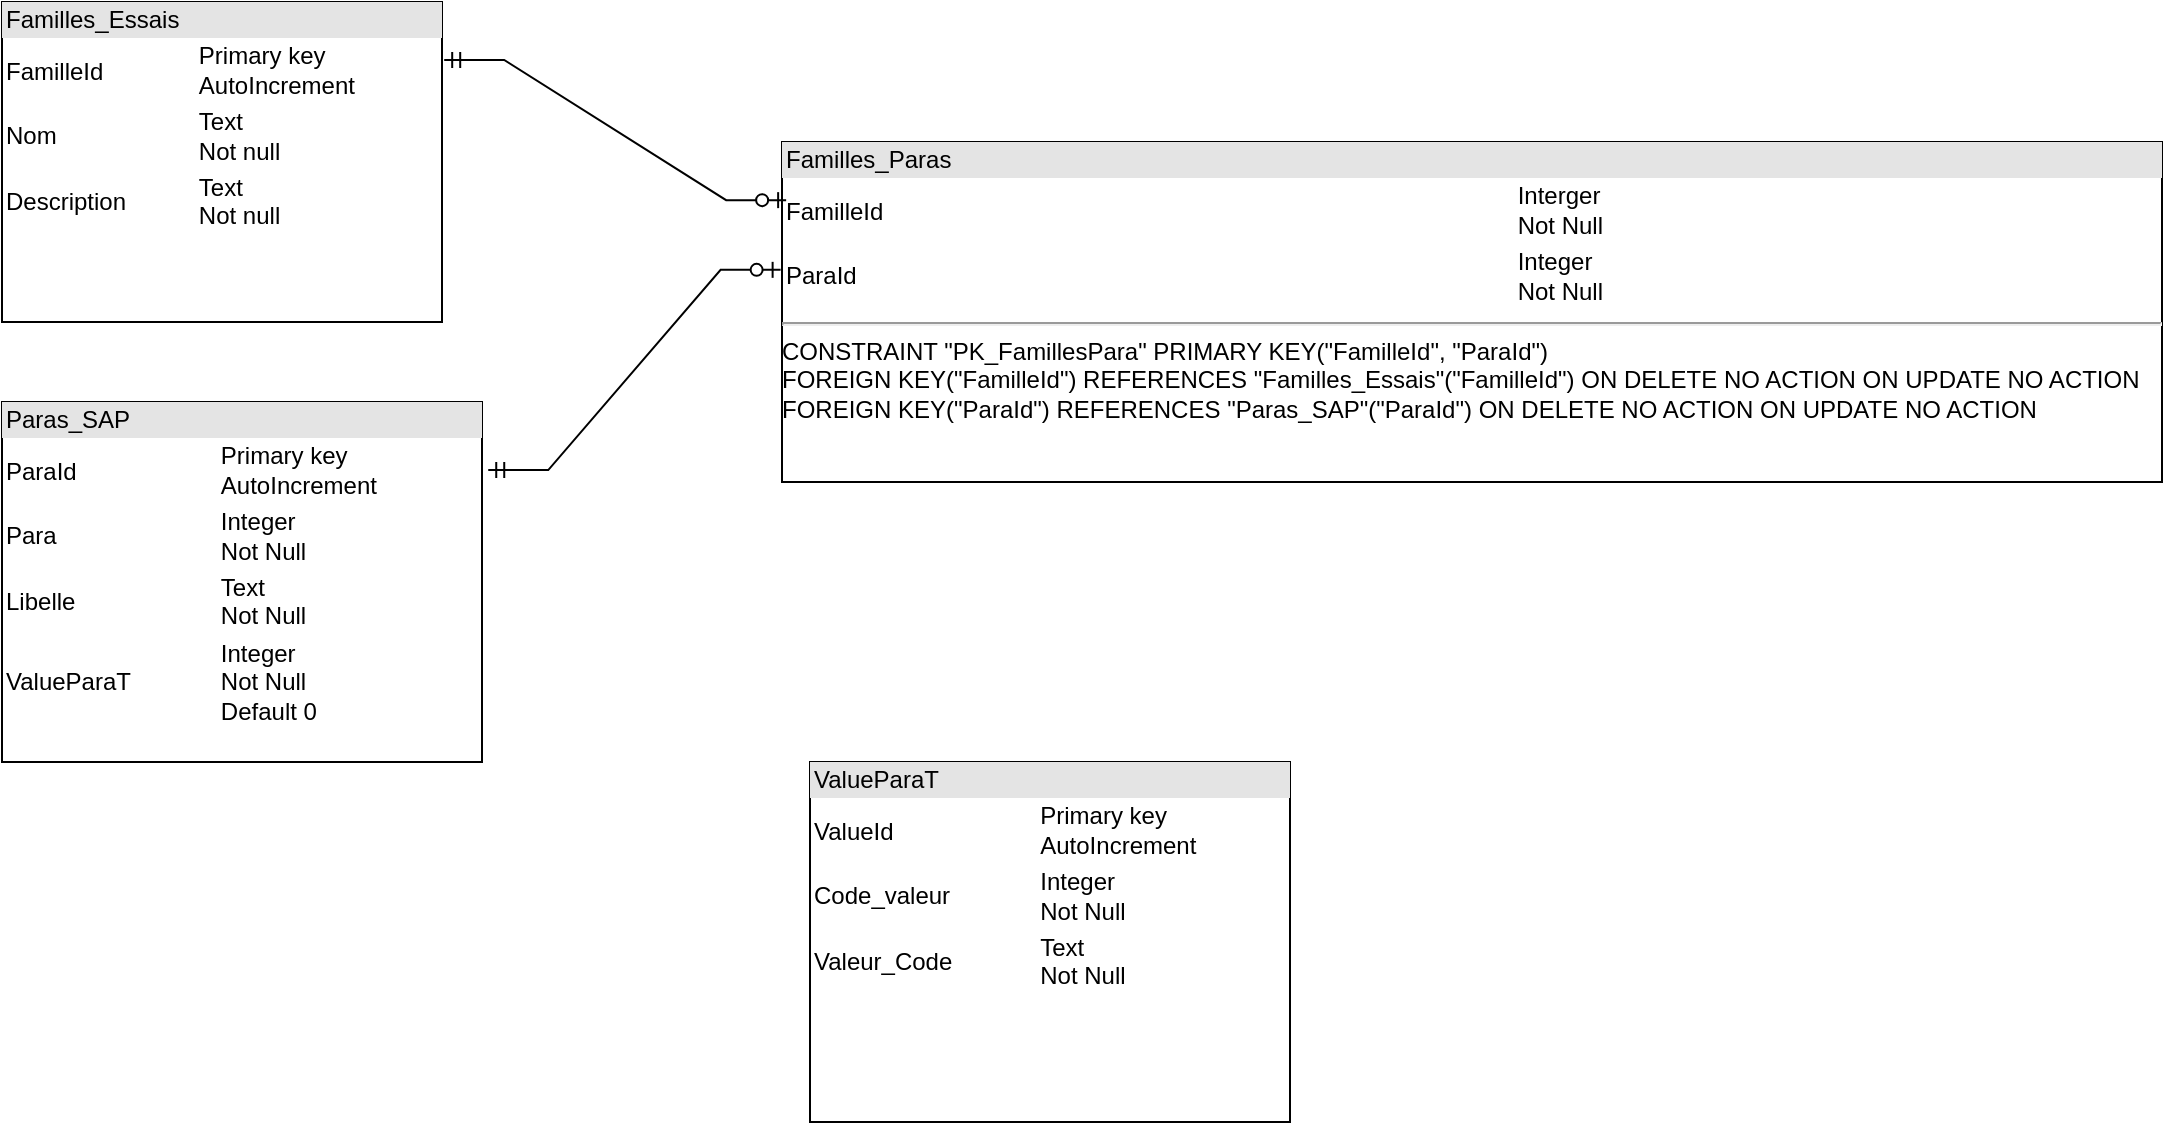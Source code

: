 <mxfile version="20.4.0" type="device"><diagram id="HJ5MlyoDH7EC6wiZK2Px" name="Page-1"><mxGraphModel dx="1422" dy="762" grid="1" gridSize="10" guides="1" tooltips="1" connect="1" arrows="1" fold="1" page="1" pageScale="1" pageWidth="827" pageHeight="1169" math="0" shadow="0"><root><mxCell id="0"/><mxCell id="1" parent="0"/><mxCell id="T3c66xAkJgI5h2Bwhs3S-5" value="&lt;div style=&quot;box-sizing:border-box;width:100%;background:#e4e4e4;padding:2px;&quot;&gt;Familles_Essais&lt;span style=&quot;white-space: pre;&quot;&gt;&#9;&lt;/span&gt;&lt;span style=&quot;white-space: pre;&quot;&gt;&#9;&lt;/span&gt;&lt;span style=&quot;white-space: pre;&quot;&gt;&#9;&lt;/span&gt;&lt;/div&gt;&lt;table style=&quot;width:100%;font-size:1em;&quot; cellpadding=&quot;2&quot; cellspacing=&quot;0&quot;&gt;&lt;tbody&gt;&lt;tr&gt;&lt;td&gt;FamilleId&lt;/td&gt;&lt;td&gt;Primary key&lt;br&gt;AutoIncrement&lt;/td&gt;&lt;/tr&gt;&lt;tr&gt;&lt;td&gt;Nom&lt;br&gt;&lt;/td&gt;&lt;td&gt;Text&lt;br&gt;Not null&lt;br&gt;&lt;/td&gt;&lt;/tr&gt;&lt;tr&gt;&lt;td&gt;Description&lt;br&gt;&lt;/td&gt;&lt;td&gt;Text&lt;br&gt;Not null&lt;br&gt;&lt;/td&gt;&lt;/tr&gt;&lt;/tbody&gt;&lt;/table&gt;" style="verticalAlign=top;align=left;overflow=fill;html=1;" vertex="1" parent="1"><mxGeometry x="10" y="60" width="220" height="160" as="geometry"/></mxCell><mxCell id="T3c66xAkJgI5h2Bwhs3S-7" value="&lt;div style=&quot;box-sizing:border-box;width:100%;background:#e4e4e4;padding:2px;&quot;&gt;Paras_SAP&lt;/div&gt;&lt;table style=&quot;width:100%;font-size:1em;&quot; cellpadding=&quot;2&quot; cellspacing=&quot;0&quot;&gt;&lt;tbody&gt;&lt;tr&gt;&lt;td&gt;ParaId&lt;/td&gt;&lt;td&gt;Primary key&lt;br&gt;AutoIncrement&lt;/td&gt;&lt;/tr&gt;&lt;tr&gt;&lt;td&gt;Para&lt;/td&gt;&lt;td&gt;Integer&lt;br&gt;Not Null&lt;/td&gt;&lt;/tr&gt;&lt;tr&gt;&lt;td&gt;Libelle&lt;/td&gt;&lt;td&gt;Text&lt;br&gt;Not Null&lt;/td&gt;&lt;/tr&gt;&lt;tr&gt;&lt;td&gt;ValueParaT&lt;/td&gt;&lt;td&gt;Integer&lt;br&gt;Not Null&lt;br&gt;Default 0&lt;/td&gt;&lt;/tr&gt;&lt;/tbody&gt;&lt;/table&gt;&lt;table style=&quot;font-size: 1em; width: 240px;&quot; cellpadding=&quot;2&quot; cellspacing=&quot;0&quot;&gt;&lt;tbody&gt;&lt;tr&gt;&lt;td&gt;&lt;br&gt;&lt;/td&gt;&lt;td&gt;&lt;br&gt;&lt;/td&gt;&lt;/tr&gt;&lt;/tbody&gt;&lt;/table&gt;" style="verticalAlign=top;align=left;overflow=fill;html=1;" vertex="1" parent="1"><mxGeometry x="10" y="260" width="240" height="180" as="geometry"/></mxCell><mxCell id="T3c66xAkJgI5h2Bwhs3S-9" value="&lt;div style=&quot;box-sizing:border-box;width:100%;background:#e4e4e4;padding:2px;&quot;&gt;Familles_Paras&lt;/div&gt;&lt;table style=&quot;width:100%;font-size:1em;&quot; cellpadding=&quot;2&quot; cellspacing=&quot;0&quot;&gt;&lt;tbody&gt;&lt;tr&gt;&lt;td&gt;FamilleId&lt;/td&gt;&lt;td&gt;Interger&lt;br&gt;Not Null&lt;br&gt;&lt;/td&gt;&lt;/tr&gt;&lt;tr&gt;&lt;td&gt;ParaId&lt;/td&gt;&lt;td&gt;Integer&lt;br&gt;Not Null&lt;/td&gt;&lt;/tr&gt;&lt;/tbody&gt;&lt;/table&gt;&lt;hr&gt;CONSTRAINT &quot;PK_FamillesPara&quot; PRIMARY KEY(&quot;FamilleId&quot;, &quot;ParaId&quot;)&lt;br&gt;&lt;div&gt;FOREIGN KEY(&quot;FamilleId&quot;) REFERENCES &quot;Familles_Essais&quot;(&quot;FamilleId&quot;) ON DELETE NO ACTION ON UPDATE NO ACTION&lt;/div&gt;&lt;div&gt;&lt;span style=&quot;&quot;&gt;&#9;&lt;/span&gt;FOREIGN KEY(&quot;ParaId&quot;) REFERENCES &quot;Paras_SAP&quot;(&quot;ParaId&quot;) ON DELETE NO ACTION ON UPDATE NO ACTION&lt;/div&gt;" style="verticalAlign=top;align=left;overflow=fill;html=1;" vertex="1" parent="1"><mxGeometry x="400" y="130" width="690" height="170" as="geometry"/></mxCell><mxCell id="T3c66xAkJgI5h2Bwhs3S-13" value="" style="edgeStyle=entityRelationEdgeStyle;fontSize=12;html=1;endArrow=ERzeroToOne;startArrow=ERmandOne;rounded=0;exitX=1.005;exitY=0.181;exitDx=0;exitDy=0;exitPerimeter=0;entryX=0.003;entryY=0.171;entryDx=0;entryDy=0;entryPerimeter=0;" edge="1" parent="1" source="T3c66xAkJgI5h2Bwhs3S-5" target="T3c66xAkJgI5h2Bwhs3S-9"><mxGeometry width="100" height="100" relative="1" as="geometry"><mxPoint x="240" y="680" as="sourcePoint"/><mxPoint x="340" y="580" as="targetPoint"/></mxGeometry></mxCell><mxCell id="T3c66xAkJgI5h2Bwhs3S-14" value="" style="edgeStyle=entityRelationEdgeStyle;fontSize=12;html=1;endArrow=ERzeroToOne;startArrow=ERmandOne;rounded=0;exitX=1.013;exitY=0.189;exitDx=0;exitDy=0;exitPerimeter=0;entryX=-0.001;entryY=0.376;entryDx=0;entryDy=0;entryPerimeter=0;" edge="1" parent="1" source="T3c66xAkJgI5h2Bwhs3S-7" target="T3c66xAkJgI5h2Bwhs3S-9"><mxGeometry width="100" height="100" relative="1" as="geometry"><mxPoint x="280.0" y="310" as="sourcePoint"/><mxPoint x="450.1" y="380.11" as="targetPoint"/></mxGeometry></mxCell><mxCell id="T3c66xAkJgI5h2Bwhs3S-16" value="&lt;div style=&quot;box-sizing:border-box;width:100%;background:#e4e4e4;padding:2px;&quot;&gt;ValueParaT&lt;/div&gt;&lt;table style=&quot;width:100%;font-size:1em;&quot; cellpadding=&quot;2&quot; cellspacing=&quot;0&quot;&gt;&lt;tbody&gt;&lt;tr&gt;&lt;td&gt;ValueId&lt;/td&gt;&lt;td&gt;Primary key&lt;br&gt;AutoIncrement&lt;/td&gt;&lt;/tr&gt;&lt;tr&gt;&lt;td&gt;Code_valeur&lt;/td&gt;&lt;td&gt;Integer&lt;br&gt;Not Null&lt;br&gt;&lt;/td&gt;&lt;/tr&gt;&lt;tr&gt;&lt;td&gt;Valeur_Code&lt;/td&gt;&lt;td&gt;Text&lt;br&gt;Not Null&lt;/td&gt;&lt;/tr&gt;&lt;/tbody&gt;&lt;/table&gt;&lt;table style=&quot;font-size: 1em; width: 240px;&quot; cellpadding=&quot;2&quot; cellspacing=&quot;0&quot;&gt;&lt;tbody&gt;&lt;tr&gt;&lt;td&gt;&lt;br&gt;&lt;/td&gt;&lt;td&gt;&lt;br&gt;&lt;/td&gt;&lt;/tr&gt;&lt;/tbody&gt;&lt;/table&gt;" style="verticalAlign=top;align=left;overflow=fill;html=1;" vertex="1" parent="1"><mxGeometry x="414" y="440" width="240" height="180" as="geometry"/></mxCell></root></mxGraphModel></diagram></mxfile>